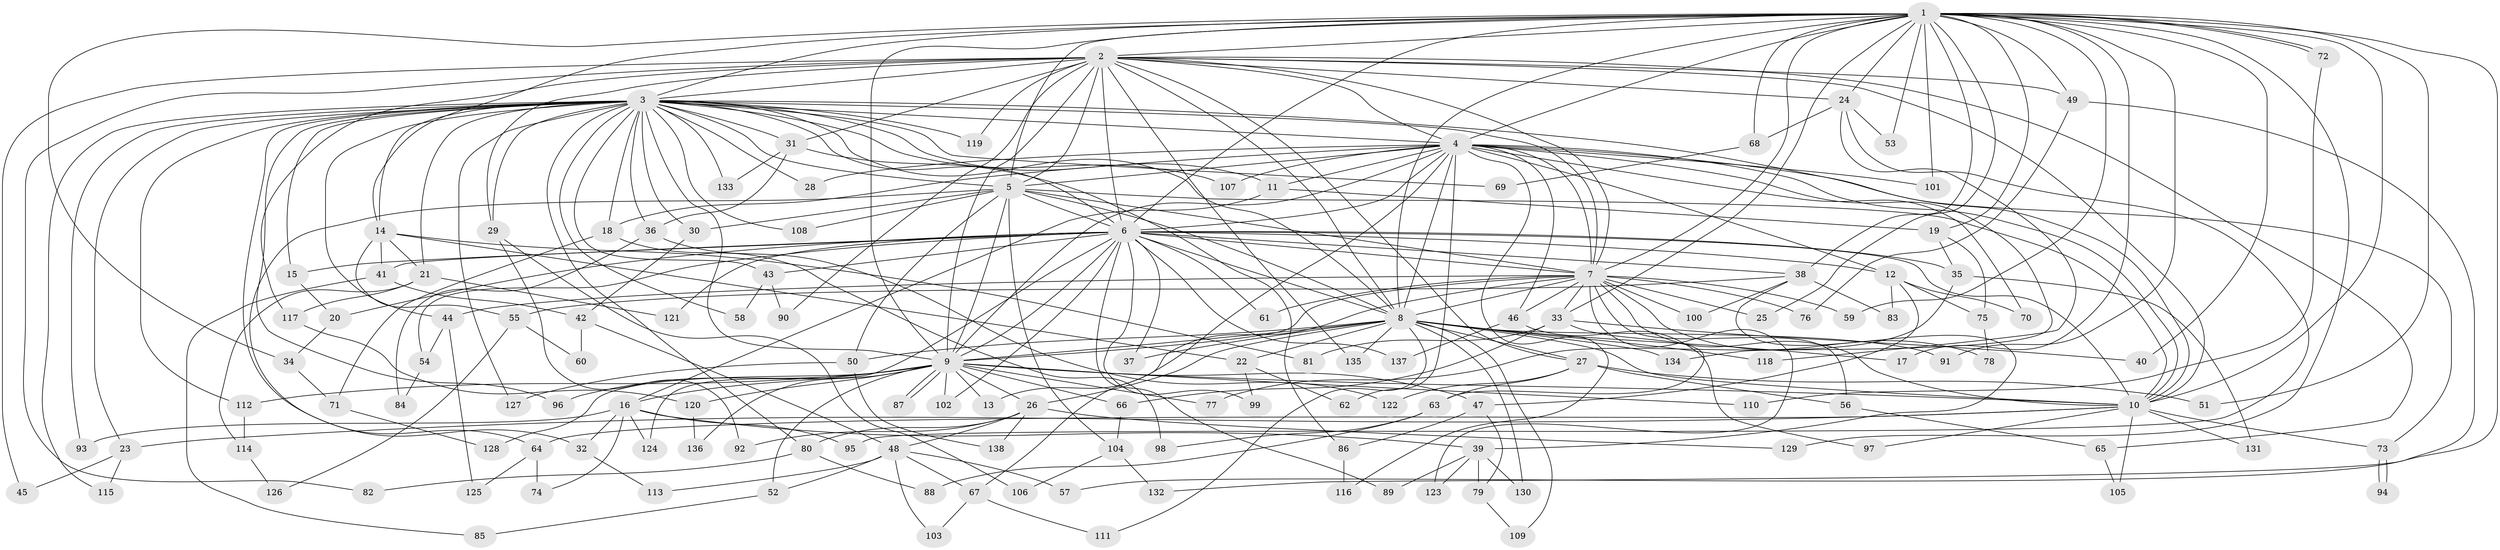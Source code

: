 // coarse degree distribution, {22: 0.01818181818181818, 2: 0.45454545454545453, 1: 0.12727272727272726, 3: 0.2, 4: 0.05454545454545454, 20: 0.01818181818181818, 13: 0.01818181818181818, 5: 0.03636363636363636, 7: 0.03636363636363636, 8: 0.01818181818181818, 29: 0.01818181818181818}
// Generated by graph-tools (version 1.1) at 2025/47/03/04/25 21:47:40]
// undirected, 138 vertices, 301 edges
graph export_dot {
graph [start="1"]
  node [color=gray90,style=filled];
  1;
  2;
  3;
  4;
  5;
  6;
  7;
  8;
  9;
  10;
  11;
  12;
  13;
  14;
  15;
  16;
  17;
  18;
  19;
  20;
  21;
  22;
  23;
  24;
  25;
  26;
  27;
  28;
  29;
  30;
  31;
  32;
  33;
  34;
  35;
  36;
  37;
  38;
  39;
  40;
  41;
  42;
  43;
  44;
  45;
  46;
  47;
  48;
  49;
  50;
  51;
  52;
  53;
  54;
  55;
  56;
  57;
  58;
  59;
  60;
  61;
  62;
  63;
  64;
  65;
  66;
  67;
  68;
  69;
  70;
  71;
  72;
  73;
  74;
  75;
  76;
  77;
  78;
  79;
  80;
  81;
  82;
  83;
  84;
  85;
  86;
  87;
  88;
  89;
  90;
  91;
  92;
  93;
  94;
  95;
  96;
  97;
  98;
  99;
  100;
  101;
  102;
  103;
  104;
  105;
  106;
  107;
  108;
  109;
  110;
  111;
  112;
  113;
  114;
  115;
  116;
  117;
  118;
  119;
  120;
  121;
  122;
  123;
  124;
  125;
  126;
  127;
  128;
  129;
  130;
  131;
  132;
  133;
  134;
  135;
  136;
  137;
  138;
  1 -- 2;
  1 -- 3;
  1 -- 4;
  1 -- 5;
  1 -- 6;
  1 -- 7;
  1 -- 8;
  1 -- 9;
  1 -- 10;
  1 -- 14;
  1 -- 17;
  1 -- 19;
  1 -- 24;
  1 -- 25;
  1 -- 33;
  1 -- 34;
  1 -- 38;
  1 -- 40;
  1 -- 49;
  1 -- 51;
  1 -- 53;
  1 -- 57;
  1 -- 59;
  1 -- 68;
  1 -- 72;
  1 -- 72;
  1 -- 91;
  1 -- 101;
  1 -- 129;
  2 -- 3;
  2 -- 4;
  2 -- 5;
  2 -- 6;
  2 -- 7;
  2 -- 8;
  2 -- 9;
  2 -- 10;
  2 -- 24;
  2 -- 27;
  2 -- 29;
  2 -- 31;
  2 -- 45;
  2 -- 49;
  2 -- 65;
  2 -- 82;
  2 -- 90;
  2 -- 117;
  2 -- 119;
  2 -- 135;
  3 -- 4;
  3 -- 5;
  3 -- 6;
  3 -- 7;
  3 -- 8;
  3 -- 9;
  3 -- 10;
  3 -- 11;
  3 -- 14;
  3 -- 15;
  3 -- 18;
  3 -- 21;
  3 -- 23;
  3 -- 28;
  3 -- 29;
  3 -- 30;
  3 -- 31;
  3 -- 32;
  3 -- 36;
  3 -- 43;
  3 -- 44;
  3 -- 58;
  3 -- 69;
  3 -- 80;
  3 -- 93;
  3 -- 96;
  3 -- 107;
  3 -- 108;
  3 -- 112;
  3 -- 115;
  3 -- 119;
  3 -- 127;
  3 -- 133;
  4 -- 5;
  4 -- 6;
  4 -- 7;
  4 -- 8;
  4 -- 9;
  4 -- 10;
  4 -- 11;
  4 -- 12;
  4 -- 18;
  4 -- 28;
  4 -- 46;
  4 -- 62;
  4 -- 67;
  4 -- 70;
  4 -- 73;
  4 -- 101;
  4 -- 107;
  4 -- 116;
  4 -- 134;
  5 -- 6;
  5 -- 7;
  5 -- 8;
  5 -- 9;
  5 -- 10;
  5 -- 30;
  5 -- 50;
  5 -- 64;
  5 -- 104;
  5 -- 108;
  6 -- 7;
  6 -- 8;
  6 -- 9;
  6 -- 10;
  6 -- 12;
  6 -- 15;
  6 -- 20;
  6 -- 35;
  6 -- 37;
  6 -- 38;
  6 -- 41;
  6 -- 43;
  6 -- 54;
  6 -- 61;
  6 -- 89;
  6 -- 99;
  6 -- 102;
  6 -- 121;
  6 -- 124;
  6 -- 137;
  7 -- 8;
  7 -- 9;
  7 -- 10;
  7 -- 13;
  7 -- 25;
  7 -- 33;
  7 -- 44;
  7 -- 46;
  7 -- 56;
  7 -- 59;
  7 -- 61;
  7 -- 76;
  7 -- 78;
  7 -- 100;
  7 -- 123;
  8 -- 9;
  8 -- 10;
  8 -- 17;
  8 -- 22;
  8 -- 26;
  8 -- 27;
  8 -- 37;
  8 -- 50;
  8 -- 91;
  8 -- 109;
  8 -- 111;
  8 -- 118;
  8 -- 130;
  8 -- 134;
  8 -- 135;
  9 -- 10;
  9 -- 13;
  9 -- 16;
  9 -- 26;
  9 -- 47;
  9 -- 52;
  9 -- 66;
  9 -- 77;
  9 -- 87;
  9 -- 87;
  9 -- 96;
  9 -- 102;
  9 -- 110;
  9 -- 112;
  9 -- 120;
  9 -- 128;
  9 -- 136;
  10 -- 23;
  10 -- 64;
  10 -- 73;
  10 -- 97;
  10 -- 105;
  10 -- 131;
  11 -- 16;
  11 -- 19;
  12 -- 47;
  12 -- 70;
  12 -- 75;
  12 -- 83;
  14 -- 21;
  14 -- 22;
  14 -- 41;
  14 -- 55;
  14 -- 81;
  15 -- 20;
  16 -- 32;
  16 -- 39;
  16 -- 74;
  16 -- 93;
  16 -- 95;
  16 -- 124;
  18 -- 71;
  18 -- 98;
  19 -- 35;
  19 -- 75;
  20 -- 34;
  21 -- 114;
  21 -- 117;
  21 -- 121;
  22 -- 62;
  22 -- 99;
  23 -- 45;
  23 -- 115;
  24 -- 53;
  24 -- 68;
  24 -- 95;
  24 -- 118;
  26 -- 48;
  26 -- 80;
  26 -- 92;
  26 -- 129;
  26 -- 138;
  27 -- 51;
  27 -- 56;
  27 -- 63;
  27 -- 122;
  29 -- 92;
  29 -- 106;
  30 -- 42;
  31 -- 36;
  31 -- 86;
  31 -- 133;
  32 -- 113;
  33 -- 40;
  33 -- 63;
  33 -- 66;
  33 -- 81;
  34 -- 71;
  35 -- 77;
  35 -- 131;
  36 -- 84;
  36 -- 122;
  38 -- 39;
  38 -- 55;
  38 -- 83;
  38 -- 100;
  39 -- 79;
  39 -- 89;
  39 -- 123;
  39 -- 130;
  41 -- 42;
  41 -- 85;
  42 -- 48;
  42 -- 60;
  43 -- 58;
  43 -- 90;
  44 -- 54;
  44 -- 125;
  46 -- 97;
  46 -- 137;
  47 -- 79;
  47 -- 86;
  48 -- 52;
  48 -- 57;
  48 -- 67;
  48 -- 103;
  48 -- 113;
  49 -- 76;
  49 -- 132;
  50 -- 127;
  50 -- 138;
  52 -- 85;
  54 -- 84;
  55 -- 60;
  55 -- 126;
  56 -- 65;
  63 -- 88;
  63 -- 98;
  64 -- 74;
  64 -- 125;
  65 -- 105;
  66 -- 104;
  67 -- 103;
  67 -- 111;
  68 -- 69;
  71 -- 128;
  72 -- 110;
  73 -- 94;
  73 -- 94;
  75 -- 78;
  79 -- 109;
  80 -- 82;
  80 -- 88;
  86 -- 116;
  104 -- 106;
  104 -- 132;
  112 -- 114;
  114 -- 126;
  117 -- 120;
  120 -- 136;
}
